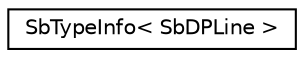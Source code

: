 digraph "Graphical Class Hierarchy"
{
 // LATEX_PDF_SIZE
  edge [fontname="Helvetica",fontsize="10",labelfontname="Helvetica",labelfontsize="10"];
  node [fontname="Helvetica",fontsize="10",shape=record];
  rankdir="LR";
  Node0 [label="SbTypeInfo\< SbDPLine \>",height=0.2,width=0.4,color="black", fillcolor="white", style="filled",URL="$structSbTypeInfo_3_01SbDPLine_01_4.html",tooltip=" "];
}
